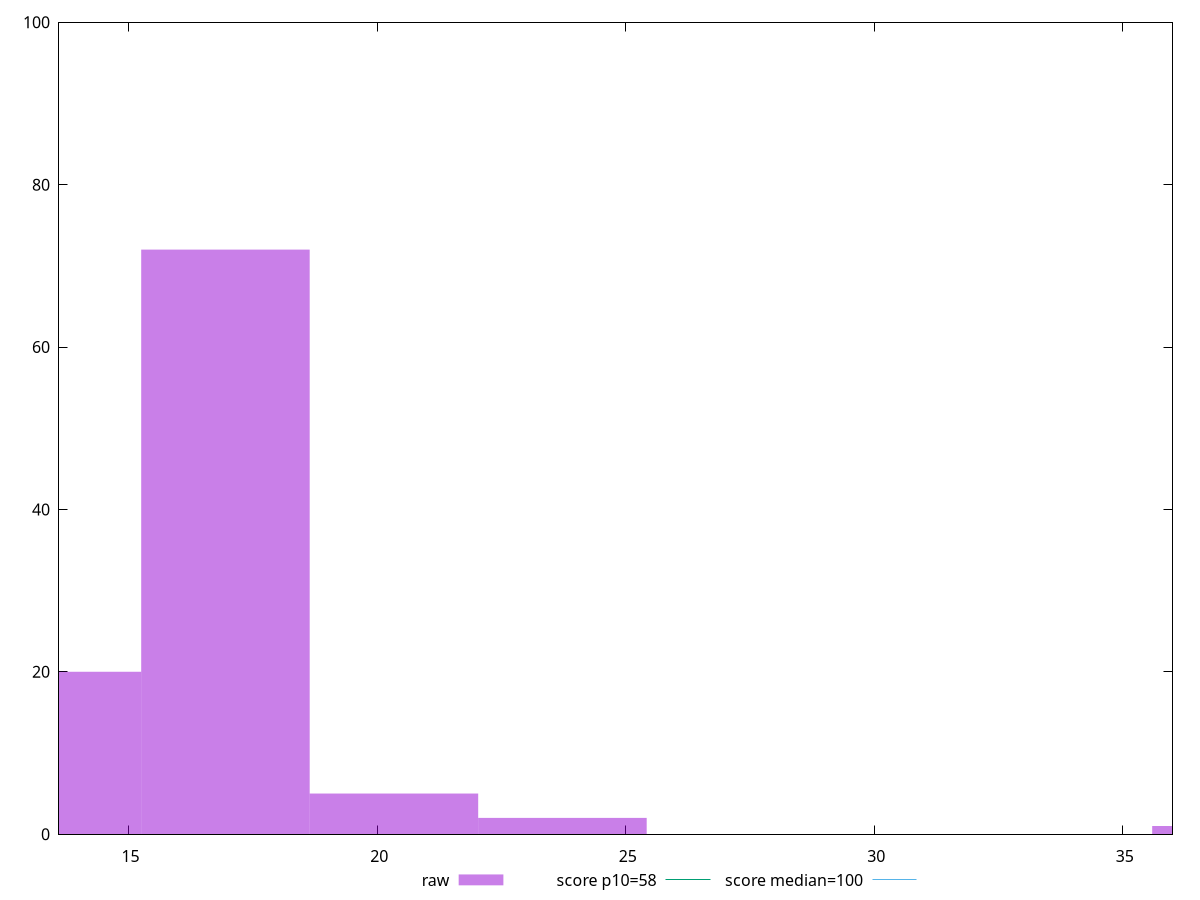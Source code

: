 reset

$raw <<EOF
16.948289208674886 72
13.558631366939908 20
20.337947050409863 5
23.72760489214484 2
37.286236259084745 1
EOF

set key outside below
set boxwidth 3.389657841734977
set xrange [13.600000000000001:36]
set yrange [0:100]
set trange [0:100]
set style fill transparent solid 0.5 noborder

set parametric
set terminal svg size 640, 490 enhanced background rgb 'white'
set output "reports/report_00033_2021-03-01T14-23-16.841Z/estimated-input-latency/samples/astro-cached/raw/histogram.svg"

plot $raw title "raw" with boxes, \
     58,t title "score p10=58", \
     100,t title "score median=100"

reset
